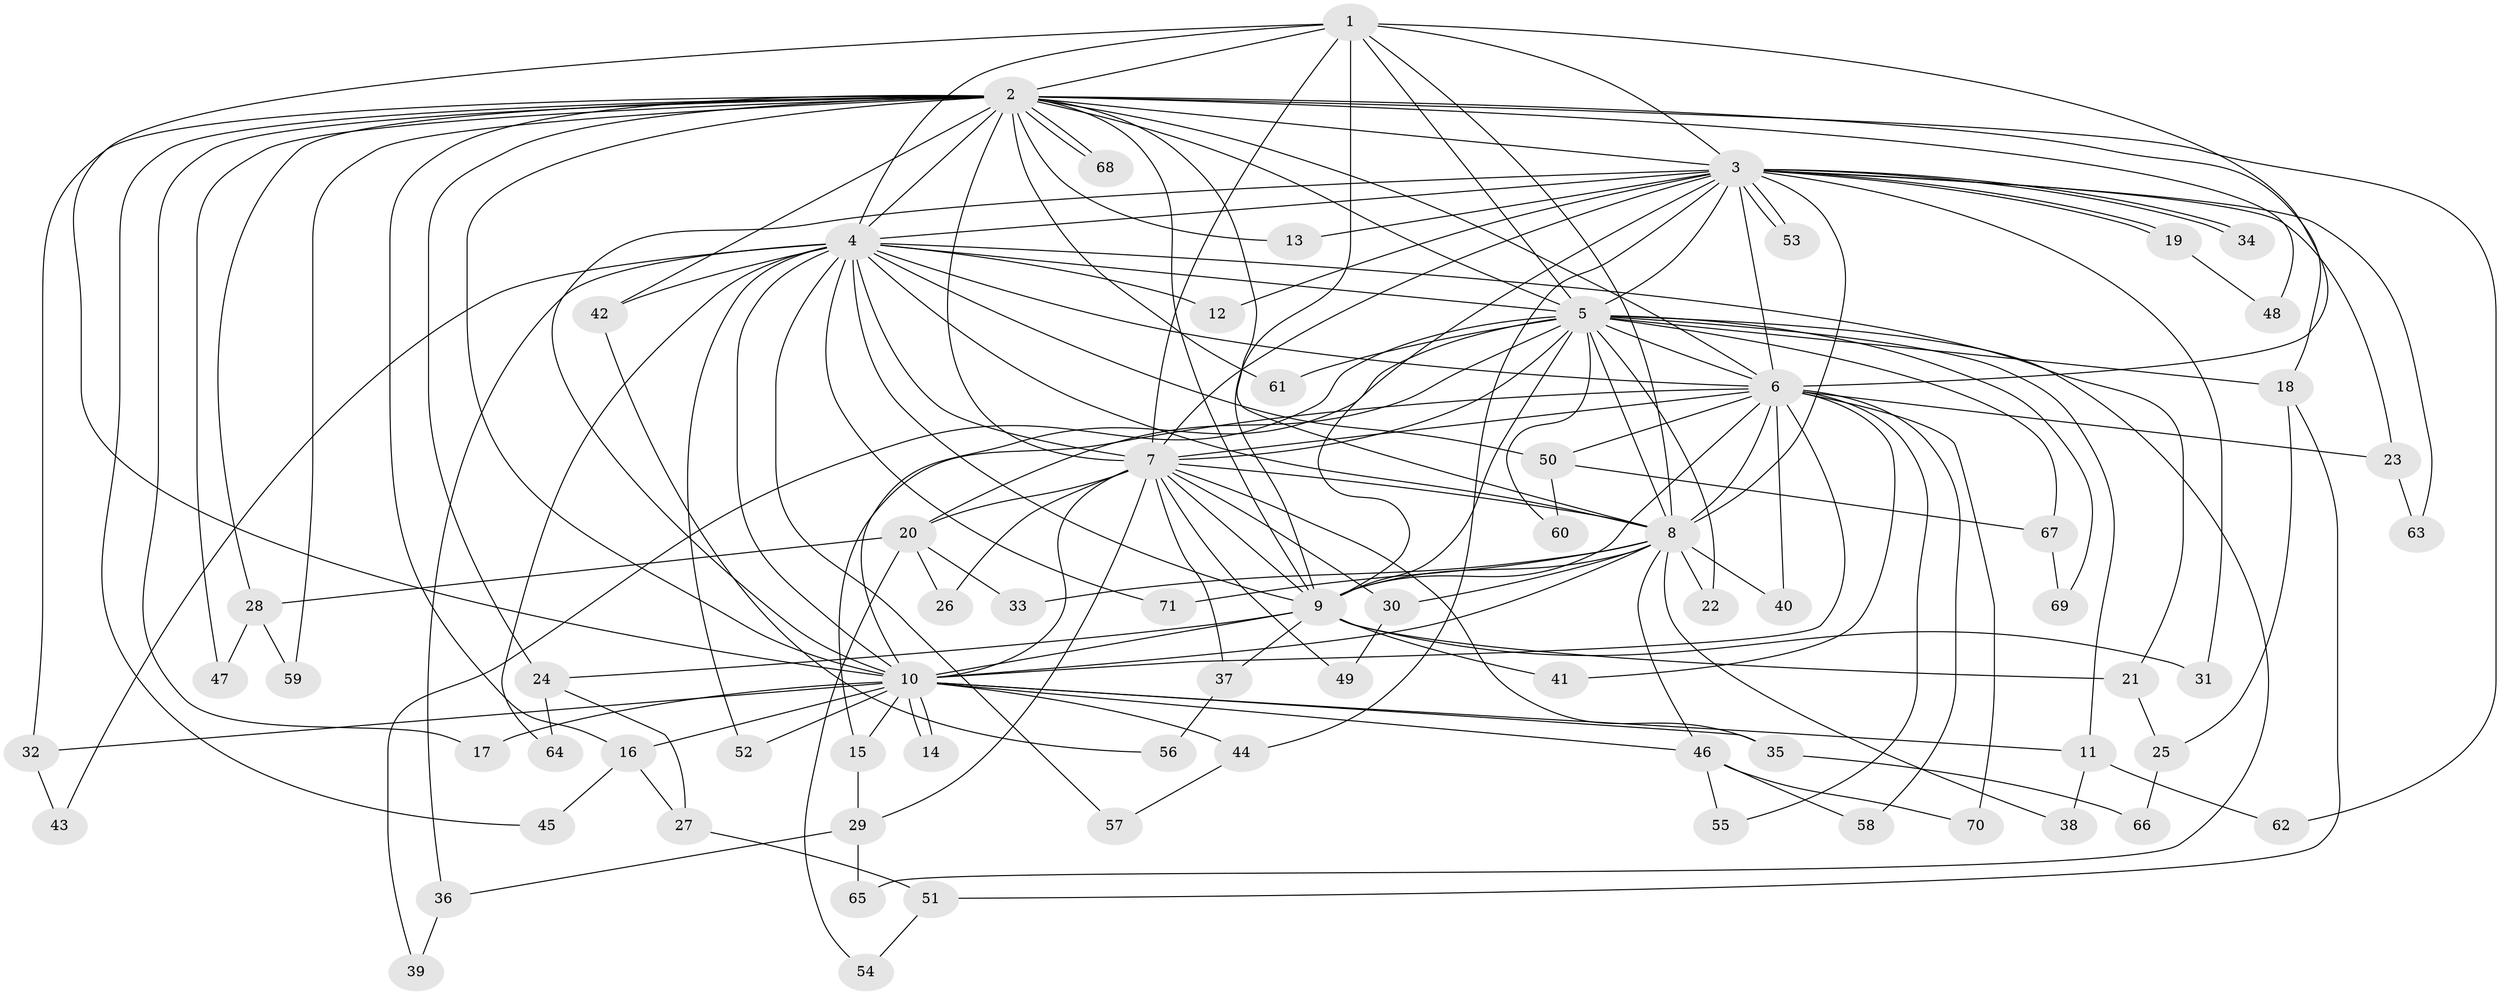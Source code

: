 // Generated by graph-tools (version 1.1) at 2025/14/03/09/25 04:14:05]
// undirected, 71 vertices, 167 edges
graph export_dot {
graph [start="1"]
  node [color=gray90,style=filled];
  1;
  2;
  3;
  4;
  5;
  6;
  7;
  8;
  9;
  10;
  11;
  12;
  13;
  14;
  15;
  16;
  17;
  18;
  19;
  20;
  21;
  22;
  23;
  24;
  25;
  26;
  27;
  28;
  29;
  30;
  31;
  32;
  33;
  34;
  35;
  36;
  37;
  38;
  39;
  40;
  41;
  42;
  43;
  44;
  45;
  46;
  47;
  48;
  49;
  50;
  51;
  52;
  53;
  54;
  55;
  56;
  57;
  58;
  59;
  60;
  61;
  62;
  63;
  64;
  65;
  66;
  67;
  68;
  69;
  70;
  71;
  1 -- 2;
  1 -- 3;
  1 -- 4;
  1 -- 5;
  1 -- 6;
  1 -- 7;
  1 -- 8;
  1 -- 9;
  1 -- 10;
  2 -- 3;
  2 -- 4;
  2 -- 5;
  2 -- 6;
  2 -- 7;
  2 -- 8;
  2 -- 9;
  2 -- 10;
  2 -- 13;
  2 -- 16;
  2 -- 17;
  2 -- 18;
  2 -- 24;
  2 -- 28;
  2 -- 32;
  2 -- 42;
  2 -- 45;
  2 -- 47;
  2 -- 48;
  2 -- 59;
  2 -- 61;
  2 -- 62;
  2 -- 68;
  2 -- 68;
  3 -- 4;
  3 -- 5;
  3 -- 6;
  3 -- 7;
  3 -- 8;
  3 -- 9;
  3 -- 10;
  3 -- 12;
  3 -- 13;
  3 -- 19;
  3 -- 19;
  3 -- 23;
  3 -- 31;
  3 -- 34;
  3 -- 34;
  3 -- 44;
  3 -- 53;
  3 -- 53;
  3 -- 63;
  4 -- 5;
  4 -- 6;
  4 -- 7;
  4 -- 8;
  4 -- 9;
  4 -- 10;
  4 -- 12;
  4 -- 21;
  4 -- 36;
  4 -- 42;
  4 -- 43;
  4 -- 50;
  4 -- 52;
  4 -- 57;
  4 -- 64;
  4 -- 71;
  5 -- 6;
  5 -- 7;
  5 -- 8;
  5 -- 9;
  5 -- 10;
  5 -- 11;
  5 -- 18;
  5 -- 20;
  5 -- 22;
  5 -- 39;
  5 -- 60;
  5 -- 61;
  5 -- 65;
  5 -- 67;
  5 -- 69;
  6 -- 7;
  6 -- 8;
  6 -- 9;
  6 -- 10;
  6 -- 15;
  6 -- 23;
  6 -- 40;
  6 -- 41;
  6 -- 50;
  6 -- 55;
  6 -- 58;
  6 -- 70;
  7 -- 8;
  7 -- 9;
  7 -- 10;
  7 -- 20;
  7 -- 26;
  7 -- 29;
  7 -- 30;
  7 -- 35;
  7 -- 37;
  7 -- 49;
  8 -- 9;
  8 -- 10;
  8 -- 22;
  8 -- 30;
  8 -- 33;
  8 -- 38;
  8 -- 40;
  8 -- 46;
  8 -- 71;
  9 -- 10;
  9 -- 21;
  9 -- 24;
  9 -- 31;
  9 -- 37;
  9 -- 41;
  10 -- 11;
  10 -- 14;
  10 -- 14;
  10 -- 15;
  10 -- 16;
  10 -- 17;
  10 -- 32;
  10 -- 35;
  10 -- 44;
  10 -- 46;
  10 -- 52;
  11 -- 38;
  11 -- 62;
  15 -- 29;
  16 -- 27;
  16 -- 45;
  18 -- 25;
  18 -- 51;
  19 -- 48;
  20 -- 26;
  20 -- 28;
  20 -- 33;
  20 -- 54;
  21 -- 25;
  23 -- 63;
  24 -- 27;
  24 -- 64;
  25 -- 66;
  27 -- 51;
  28 -- 47;
  28 -- 59;
  29 -- 36;
  29 -- 65;
  30 -- 49;
  32 -- 43;
  35 -- 66;
  36 -- 39;
  37 -- 56;
  42 -- 56;
  44 -- 57;
  46 -- 55;
  46 -- 58;
  46 -- 70;
  50 -- 60;
  50 -- 67;
  51 -- 54;
  67 -- 69;
}
